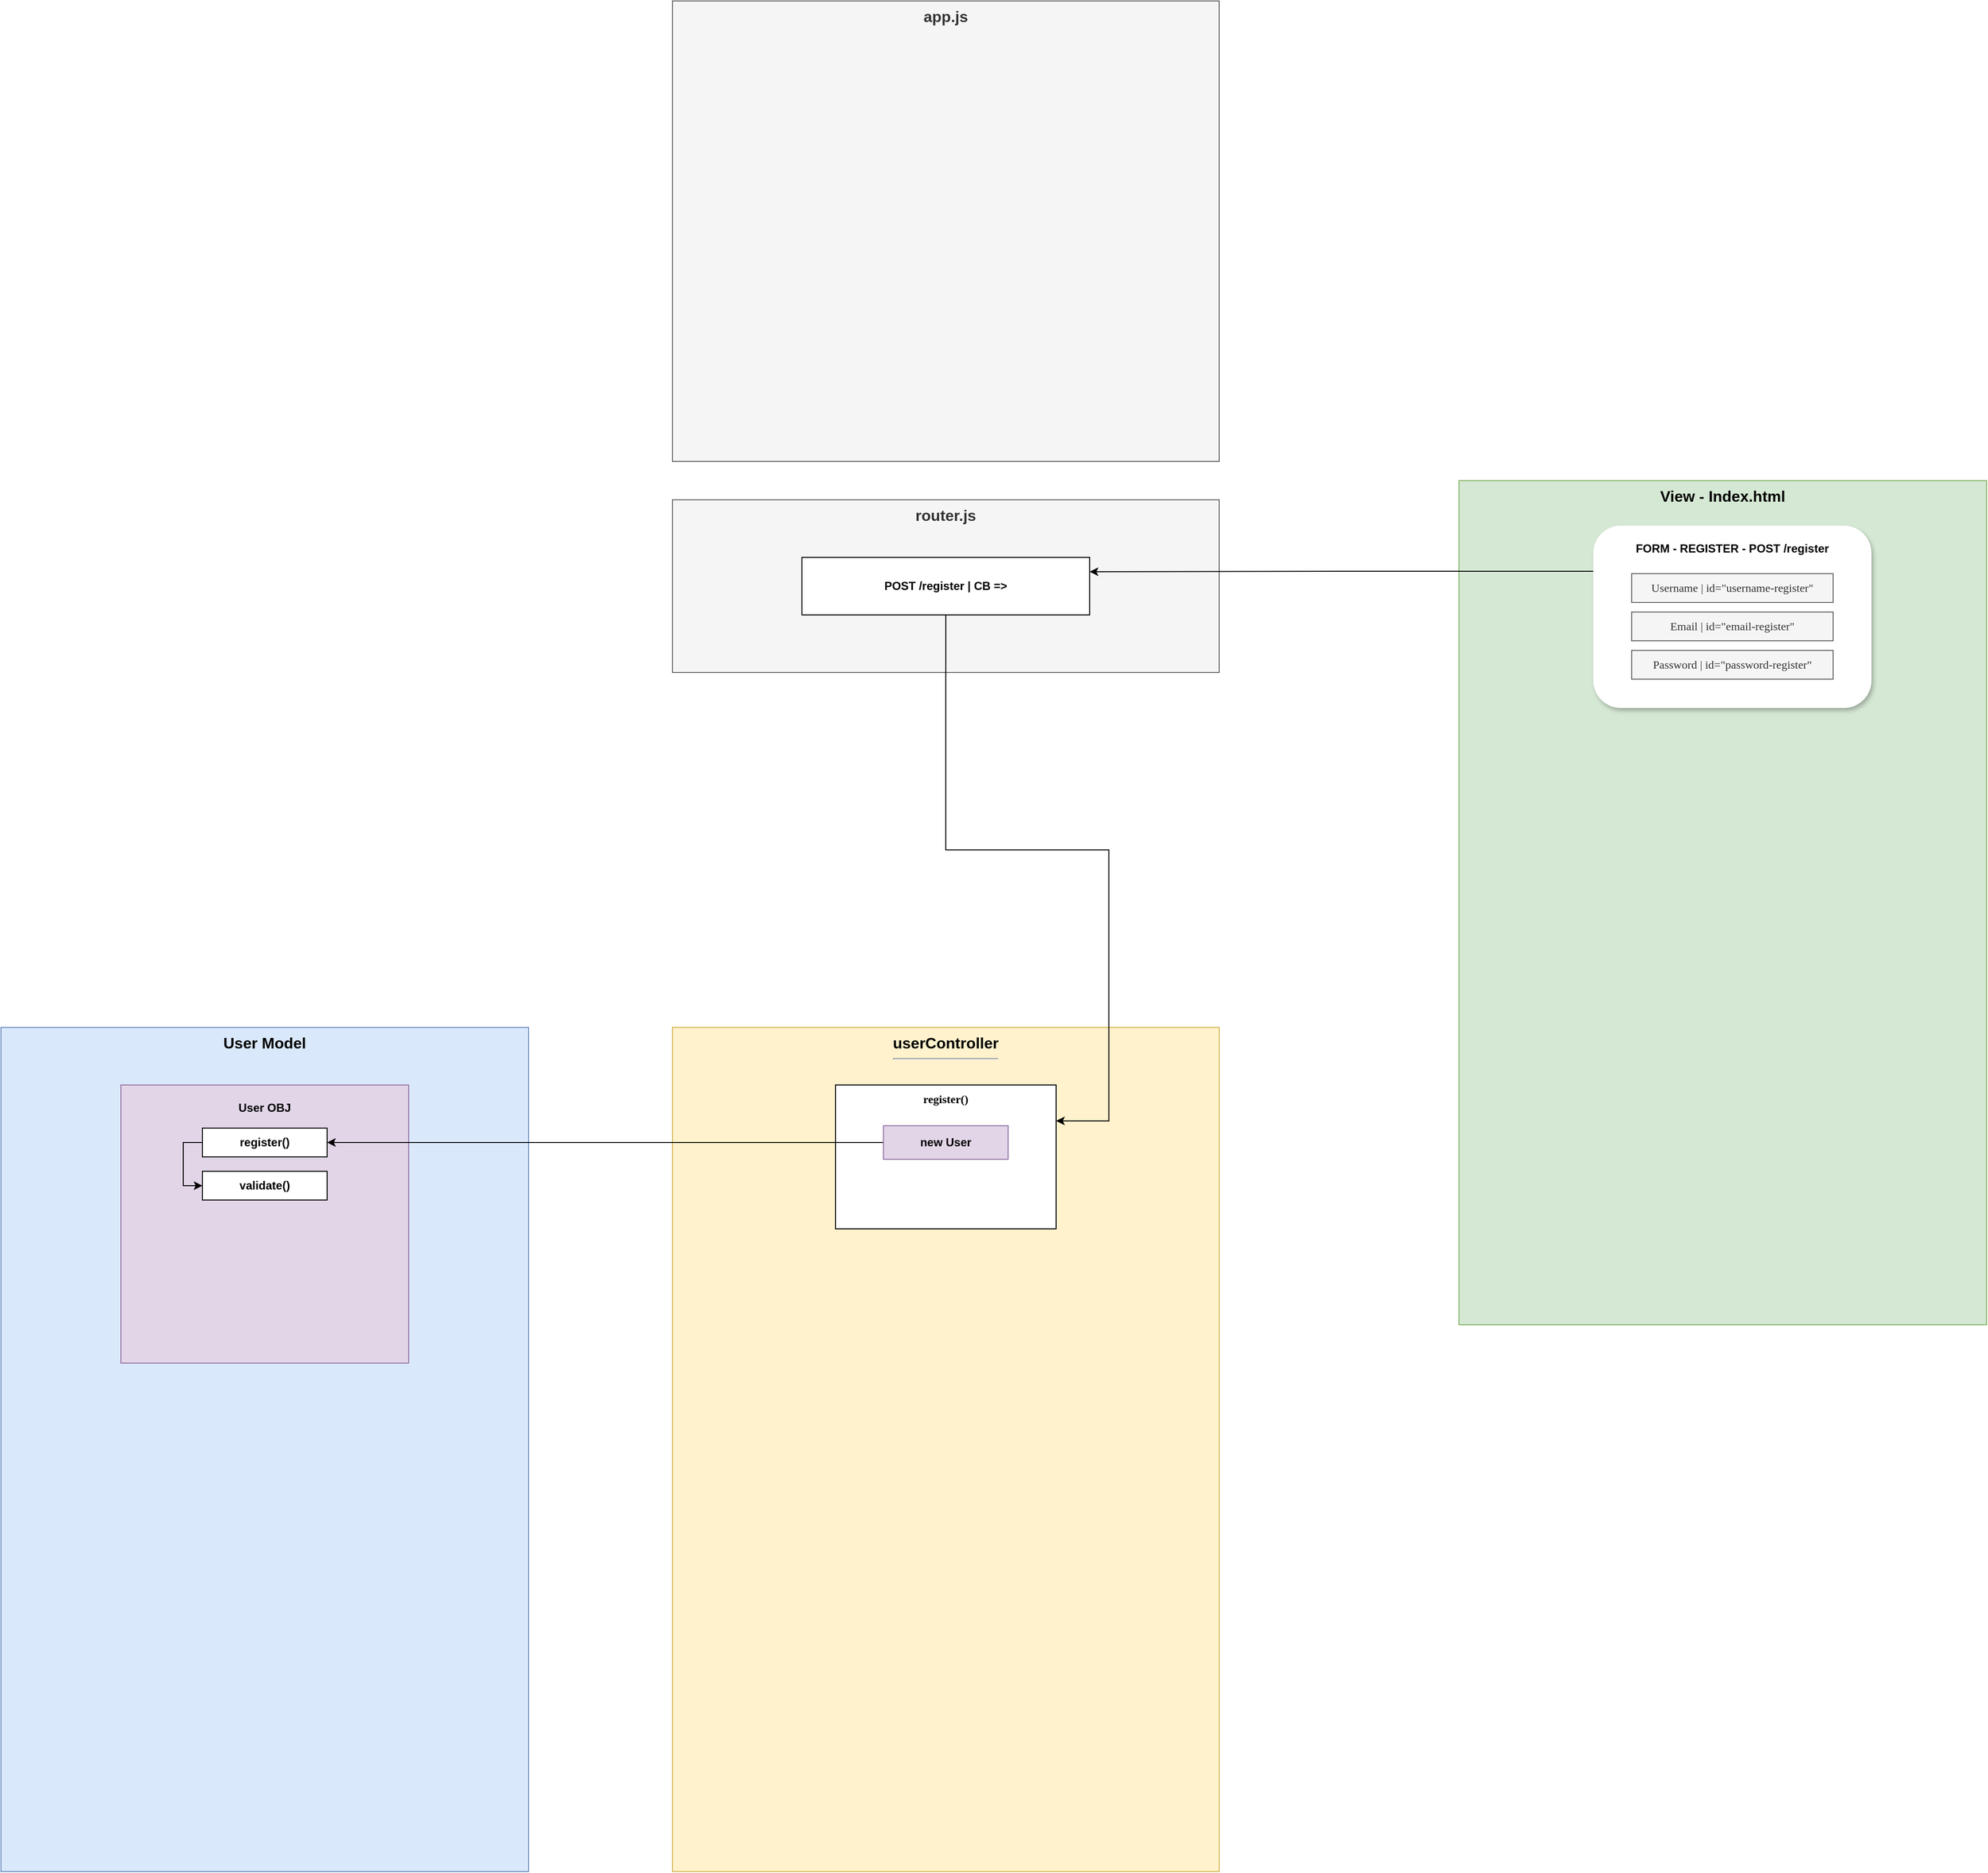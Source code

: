 <mxfile version="12.1.5" type="device" pages="1"><diagram id="GJYowdTjOBieZ5IjAkTh" name="Page-1"><mxGraphModel dx="3220" dy="2355" grid="1" gridSize="10" guides="1" tooltips="1" connect="1" arrows="1" fold="1" page="1" pageScale="1" pageWidth="850" pageHeight="1100" math="0" shadow="0"><root><mxCell id="0"/><mxCell id="1" parent="0"/><mxCell id="Hh0QEucnQf_R3UcU5rpn-1" value="&lt;font style=&quot;font-size: 16px&quot;&gt;userController&lt;/font&gt;&lt;hr&gt;" style="rounded=0;whiteSpace=wrap;html=1;verticalAlign=top;fontStyle=1;fillColor=#fff2cc;strokeColor=#d6b656;" parent="1" vertex="1"><mxGeometry x="150" y="130" width="570" height="880" as="geometry"/></mxCell><mxCell id="Hh0QEucnQf_R3UcU5rpn-2" value="&lt;span style=&quot;font-size: 16px&quot;&gt;View - Index.html&lt;/span&gt;" style="rounded=0;whiteSpace=wrap;html=1;verticalAlign=top;fontStyle=1;fillColor=#d5e8d4;strokeColor=#82b366;" parent="1" vertex="1"><mxGeometry x="970" y="-440" width="550" height="880" as="geometry"/></mxCell><mxCell id="Hh0QEucnQf_R3UcU5rpn-3" value="&lt;span style=&quot;font-size: 16px&quot;&gt;User Model&lt;/span&gt;" style="rounded=0;whiteSpace=wrap;html=1;verticalAlign=top;fontStyle=1;fillColor=#dae8fc;strokeColor=#6c8ebf;" parent="1" vertex="1"><mxGeometry x="-550" y="130" width="550" height="880" as="geometry"/></mxCell><mxCell id="Hh0QEucnQf_R3UcU5rpn-4" value="&lt;span style=&quot;font-size: 16px&quot;&gt;app.js&lt;/span&gt;" style="rounded=0;whiteSpace=wrap;html=1;verticalAlign=top;fontStyle=1;fillColor=#f5f5f5;strokeColor=#666666;fontColor=#333333;" parent="1" vertex="1"><mxGeometry x="150" y="-940" width="570" height="480" as="geometry"/></mxCell><mxCell id="Hh0QEucnQf_R3UcU5rpn-5" value="&lt;span style=&quot;font-size: 16px&quot;&gt;router.js&lt;/span&gt;" style="rounded=0;whiteSpace=wrap;html=1;verticalAlign=top;fontStyle=1;fillColor=#f5f5f5;strokeColor=#666666;fontColor=#333333;" parent="1" vertex="1"><mxGeometry x="150" y="-420" width="570" height="180" as="geometry"/></mxCell><mxCell id="Z46ytj9YCkcBVK9aDUri-23" style="edgeStyle=orthogonalEdgeStyle;rounded=0;orthogonalLoop=1;jettySize=auto;html=1;exitX=0.5;exitY=1;exitDx=0;exitDy=0;entryX=1;entryY=0.25;entryDx=0;entryDy=0;fontFamily=Tahoma;" edge="1" parent="1" source="Z46ytj9YCkcBVK9aDUri-2" target="Z46ytj9YCkcBVK9aDUri-14"><mxGeometry relative="1" as="geometry"/></mxCell><mxCell id="Z46ytj9YCkcBVK9aDUri-2" value="&lt;b&gt;POST /register | CB =&amp;gt;&lt;/b&gt;" style="rounded=0;whiteSpace=wrap;html=1;" vertex="1" parent="1"><mxGeometry x="285" y="-360" width="300" height="60" as="geometry"/></mxCell><mxCell id="Z46ytj9YCkcBVK9aDUri-6" value="" style="group" vertex="1" connectable="0" parent="1"><mxGeometry x="1110" y="-393" width="290" height="190" as="geometry"/></mxCell><mxCell id="Z46ytj9YCkcBVK9aDUri-1" value="FORM - REGISTER - POST /register" style="rounded=1;whiteSpace=wrap;verticalAlign=top;fontStyle=1;glass=0;shadow=1;strokeColor=none;perimeterSpacing=0;labelPosition=center;verticalLabelPosition=middle;align=center;html=1;spacingTop=10;spacingBottom=2;" vertex="1" parent="Z46ytj9YCkcBVK9aDUri-6"><mxGeometry width="290" height="190" as="geometry"/></mxCell><mxCell id="Z46ytj9YCkcBVK9aDUri-3" value="Username | id=&quot;username-register&quot;" style="rounded=0;whiteSpace=wrap;html=1;shadow=0;glass=0;fontFamily=Tahoma;fillColor=#f5f5f5;strokeColor=#666666;fontColor=#333333;" vertex="1" parent="Z46ytj9YCkcBVK9aDUri-6"><mxGeometry x="40" y="50" width="210" height="30" as="geometry"/></mxCell><mxCell id="Z46ytj9YCkcBVK9aDUri-4" value="Email | id=&quot;email-register&quot;" style="rounded=0;whiteSpace=wrap;html=1;shadow=0;glass=0;fontFamily=Tahoma;fillColor=#f5f5f5;strokeColor=#666666;fontColor=#333333;" vertex="1" parent="Z46ytj9YCkcBVK9aDUri-6"><mxGeometry x="40" y="90" width="210" height="30" as="geometry"/></mxCell><mxCell id="Z46ytj9YCkcBVK9aDUri-5" value="Password | id=&quot;password-register&quot;" style="rounded=0;whiteSpace=wrap;html=1;shadow=0;glass=0;fontFamily=Tahoma;fillColor=#f5f5f5;strokeColor=#666666;fontColor=#333333;" vertex="1" parent="Z46ytj9YCkcBVK9aDUri-6"><mxGeometry x="40" y="130" width="210" height="30" as="geometry"/></mxCell><mxCell id="Z46ytj9YCkcBVK9aDUri-9" value="&lt;b&gt;User OBJ&lt;br&gt;&lt;br&gt;&lt;/b&gt;" style="rounded=0;whiteSpace=wrap;html=1;fillColor=#e1d5e7;strokeColor=#9673a6;verticalAlign=top;spacingTop=10;" vertex="1" parent="1"><mxGeometry x="-425" y="190" width="300" height="290" as="geometry"/></mxCell><mxCell id="Z46ytj9YCkcBVK9aDUri-12" style="edgeStyle=orthogonalEdgeStyle;rounded=0;orthogonalLoop=1;jettySize=auto;html=1;exitX=0;exitY=0.5;exitDx=0;exitDy=0;entryX=0;entryY=0.5;entryDx=0;entryDy=0;fontFamily=Tahoma;" edge="1" parent="1" source="Z46ytj9YCkcBVK9aDUri-10" target="Z46ytj9YCkcBVK9aDUri-11"><mxGeometry relative="1" as="geometry"/></mxCell><mxCell id="Z46ytj9YCkcBVK9aDUri-10" value="&lt;b&gt;register()&lt;/b&gt;" style="rounded=0;whiteSpace=wrap;html=1;" vertex="1" parent="1"><mxGeometry x="-340" y="235" width="130" height="30" as="geometry"/></mxCell><mxCell id="Z46ytj9YCkcBVK9aDUri-11" value="&lt;b&gt;validate()&lt;/b&gt;" style="rounded=0;whiteSpace=wrap;html=1;" vertex="1" parent="1"><mxGeometry x="-340" y="280" width="130" height="30" as="geometry"/></mxCell><mxCell id="Z46ytj9YCkcBVK9aDUri-14" value="register()" style="rounded=0;whiteSpace=wrap;html=1;shadow=0;glass=0;fontFamily=Tahoma;fontStyle=1;verticalAlign=top;spacingTop=1;" vertex="1" parent="1"><mxGeometry x="320" y="190" width="230" height="150" as="geometry"/></mxCell><mxCell id="Z46ytj9YCkcBVK9aDUri-22" style="edgeStyle=orthogonalEdgeStyle;rounded=0;orthogonalLoop=1;jettySize=auto;html=1;exitX=0;exitY=0.5;exitDx=0;exitDy=0;entryX=1;entryY=0.5;entryDx=0;entryDy=0;fontFamily=Tahoma;" edge="1" parent="1" source="Z46ytj9YCkcBVK9aDUri-15" target="Z46ytj9YCkcBVK9aDUri-10"><mxGeometry relative="1" as="geometry"/></mxCell><mxCell id="Z46ytj9YCkcBVK9aDUri-15" value="&lt;b&gt;new User&lt;br&gt;&lt;/b&gt;" style="rounded=0;whiteSpace=wrap;html=1;fillColor=#e1d5e7;strokeColor=#9673a6;verticalAlign=middle;spacingTop=0;" vertex="1" parent="1"><mxGeometry x="370" y="232.5" width="130" height="35" as="geometry"/></mxCell><mxCell id="Z46ytj9YCkcBVK9aDUri-20" style="edgeStyle=orthogonalEdgeStyle;rounded=0;orthogonalLoop=1;jettySize=auto;html=1;exitX=0;exitY=0.25;exitDx=0;exitDy=0;entryX=1;entryY=0.25;entryDx=0;entryDy=0;fontFamily=Tahoma;" edge="1" parent="1" source="Z46ytj9YCkcBVK9aDUri-1" target="Z46ytj9YCkcBVK9aDUri-2"><mxGeometry relative="1" as="geometry"/></mxCell></root></mxGraphModel></diagram></mxfile>